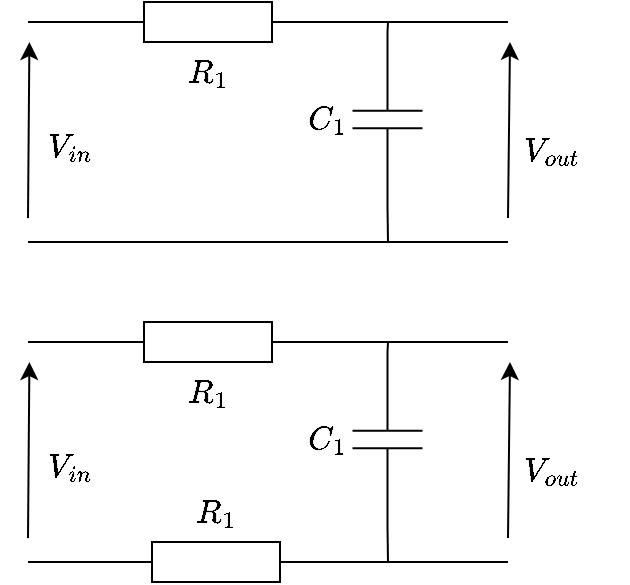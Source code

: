 <mxfile version="26.0.3">
  <diagram name="Σελίδα-1" id="eIitHSgUbr_Ef1hGLhfr">
    <mxGraphModel dx="1167" dy="628" grid="1" gridSize="10" guides="1" tooltips="1" connect="1" arrows="1" fold="1" page="1" pageScale="1" pageWidth="827" pageHeight="1169" math="1" shadow="0">
      <root>
        <mxCell id="0" />
        <mxCell id="1" parent="0" />
        <mxCell id="EfQFGKJvnnYAsufmfuI2-1" value="" style="pointerEvents=1;verticalLabelPosition=bottom;shadow=0;dashed=0;align=center;html=1;verticalAlign=top;shape=mxgraph.electrical.resistors.resistor_1;" vertex="1" parent="1">
          <mxGeometry x="360" y="280" width="100" height="20" as="geometry" />
        </mxCell>
        <mxCell id="EfQFGKJvnnYAsufmfuI2-2" value="" style="pointerEvents=1;verticalLabelPosition=bottom;shadow=0;dashed=0;align=center;html=1;verticalAlign=top;shape=mxgraph.electrical.capacitors.capacitor_1;rotation=90;" vertex="1" parent="1">
          <mxGeometry x="456" y="321.25" width="87.5" height="35" as="geometry" />
        </mxCell>
        <mxCell id="EfQFGKJvnnYAsufmfuI2-3" value="" style="endArrow=none;html=1;rounded=0;entryX=0;entryY=0.5;entryDx=0;entryDy=0;entryPerimeter=0;exitX=1;exitY=0.5;exitDx=0;exitDy=0;exitPerimeter=0;" edge="1" parent="1" source="EfQFGKJvnnYAsufmfuI2-1" target="EfQFGKJvnnYAsufmfuI2-2">
          <mxGeometry width="50" height="50" relative="1" as="geometry">
            <mxPoint x="420" y="380" as="sourcePoint" />
            <mxPoint x="470" y="330" as="targetPoint" />
            <Array as="points">
              <mxPoint x="500" y="290" />
            </Array>
          </mxGeometry>
        </mxCell>
        <mxCell id="EfQFGKJvnnYAsufmfuI2-7" value="$$R_1$$" style="text;html=1;align=center;verticalAlign=middle;whiteSpace=wrap;rounded=0;fontSize=14;" vertex="1" parent="1">
          <mxGeometry x="380" y="300" width="60" height="30" as="geometry" />
        </mxCell>
        <mxCell id="EfQFGKJvnnYAsufmfuI2-8" value="$$C_1$$" style="text;html=1;align=center;verticalAlign=middle;whiteSpace=wrap;rounded=0;fontSize=14;" vertex="1" parent="1">
          <mxGeometry x="440" y="323.75" width="60" height="30" as="geometry" />
        </mxCell>
        <mxCell id="EfQFGKJvnnYAsufmfuI2-12" value="" style="endArrow=none;html=1;rounded=0;" edge="1" parent="1">
          <mxGeometry width="50" height="50" relative="1" as="geometry">
            <mxPoint x="320" y="400" as="sourcePoint" />
            <mxPoint x="560" y="400" as="targetPoint" />
          </mxGeometry>
        </mxCell>
        <mxCell id="EfQFGKJvnnYAsufmfuI2-13" value="" style="endArrow=none;html=1;rounded=0;entryX=1;entryY=0.5;entryDx=0;entryDy=0;entryPerimeter=0;" edge="1" parent="1" target="EfQFGKJvnnYAsufmfuI2-2">
          <mxGeometry width="50" height="50" relative="1" as="geometry">
            <mxPoint x="500" y="400" as="sourcePoint" />
            <mxPoint x="470" y="330" as="targetPoint" />
          </mxGeometry>
        </mxCell>
        <mxCell id="EfQFGKJvnnYAsufmfuI2-14" value="" style="endArrow=none;html=1;rounded=0;" edge="1" parent="1">
          <mxGeometry width="50" height="50" relative="1" as="geometry">
            <mxPoint x="560" y="290" as="sourcePoint" />
            <mxPoint x="500" y="290" as="targetPoint" />
          </mxGeometry>
        </mxCell>
        <mxCell id="EfQFGKJvnnYAsufmfuI2-15" value="" style="endArrow=classic;html=1;rounded=0;entryX=0.007;entryY=1.097;entryDx=0;entryDy=0;entryPerimeter=0;" edge="1" parent="1">
          <mxGeometry width="50" height="50" relative="1" as="geometry">
            <mxPoint x="320" y="388.06" as="sourcePoint" />
            <mxPoint x="320.7" y="300.0" as="targetPoint" />
          </mxGeometry>
        </mxCell>
        <mxCell id="EfQFGKJvnnYAsufmfuI2-16" value="$$V_{in}$$" style="edgeLabel;html=1;align=center;verticalAlign=middle;resizable=0;points=[];fontSize=14;" vertex="1" connectable="0" parent="EfQFGKJvnnYAsufmfuI2-15">
          <mxGeometry x="-0.09" y="-1" relative="1" as="geometry">
            <mxPoint x="19" y="4" as="offset" />
          </mxGeometry>
        </mxCell>
        <mxCell id="EfQFGKJvnnYAsufmfuI2-17" value="" style="endArrow=classic;html=1;rounded=0;entryX=0.007;entryY=1.097;entryDx=0;entryDy=0;entryPerimeter=0;" edge="1" parent="1">
          <mxGeometry width="50" height="50" relative="1" as="geometry">
            <mxPoint x="560" y="388" as="sourcePoint" />
            <mxPoint x="561" y="300" as="targetPoint" />
          </mxGeometry>
        </mxCell>
        <mxCell id="EfQFGKJvnnYAsufmfuI2-18" value="$$V_{out}$$" style="edgeLabel;html=1;align=center;verticalAlign=middle;resizable=0;points=[];fontSize=14;" vertex="1" connectable="0" parent="EfQFGKJvnnYAsufmfuI2-17">
          <mxGeometry x="-0.09" y="-1" relative="1" as="geometry">
            <mxPoint x="19" y="6" as="offset" />
          </mxGeometry>
        </mxCell>
        <mxCell id="EfQFGKJvnnYAsufmfuI2-22" value="" style="endArrow=none;html=1;rounded=0;entryX=0;entryY=0.5;entryDx=0;entryDy=0;entryPerimeter=0;" edge="1" parent="1" target="EfQFGKJvnnYAsufmfuI2-1">
          <mxGeometry width="50" height="50" relative="1" as="geometry">
            <mxPoint x="320" y="290" as="sourcePoint" />
            <mxPoint x="420" y="340" as="targetPoint" />
          </mxGeometry>
        </mxCell>
        <mxCell id="EfQFGKJvnnYAsufmfuI2-23" value="" style="pointerEvents=1;verticalLabelPosition=bottom;shadow=0;dashed=0;align=center;html=1;verticalAlign=top;shape=mxgraph.electrical.resistors.resistor_1;" vertex="1" parent="1">
          <mxGeometry x="360" y="440" width="100" height="20" as="geometry" />
        </mxCell>
        <mxCell id="EfQFGKJvnnYAsufmfuI2-24" value="" style="pointerEvents=1;verticalLabelPosition=bottom;shadow=0;dashed=0;align=center;html=1;verticalAlign=top;shape=mxgraph.electrical.capacitors.capacitor_1;rotation=90;" vertex="1" parent="1">
          <mxGeometry x="456" y="481.25" width="87.5" height="35" as="geometry" />
        </mxCell>
        <mxCell id="EfQFGKJvnnYAsufmfuI2-25" value="" style="endArrow=none;html=1;rounded=0;entryX=0;entryY=0.5;entryDx=0;entryDy=0;entryPerimeter=0;exitX=1;exitY=0.5;exitDx=0;exitDy=0;exitPerimeter=0;" edge="1" parent="1" source="EfQFGKJvnnYAsufmfuI2-23" target="EfQFGKJvnnYAsufmfuI2-24">
          <mxGeometry width="50" height="50" relative="1" as="geometry">
            <mxPoint x="420" y="540" as="sourcePoint" />
            <mxPoint x="470" y="490" as="targetPoint" />
            <Array as="points">
              <mxPoint x="500" y="450" />
            </Array>
          </mxGeometry>
        </mxCell>
        <mxCell id="EfQFGKJvnnYAsufmfuI2-26" value="$$R_1$$" style="text;html=1;align=center;verticalAlign=middle;whiteSpace=wrap;rounded=0;fontSize=14;" vertex="1" parent="1">
          <mxGeometry x="380" y="460" width="60" height="30" as="geometry" />
        </mxCell>
        <mxCell id="EfQFGKJvnnYAsufmfuI2-27" value="$$C_1$$" style="text;html=1;align=center;verticalAlign=middle;whiteSpace=wrap;rounded=0;fontSize=14;" vertex="1" parent="1">
          <mxGeometry x="440" y="483.75" width="60" height="30" as="geometry" />
        </mxCell>
        <mxCell id="EfQFGKJvnnYAsufmfuI2-28" value="" style="endArrow=none;html=1;rounded=0;" edge="1" parent="1" source="EfQFGKJvnnYAsufmfuI2-36">
          <mxGeometry width="50" height="50" relative="1" as="geometry">
            <mxPoint x="320" y="560" as="sourcePoint" />
            <mxPoint x="560" y="560" as="targetPoint" />
          </mxGeometry>
        </mxCell>
        <mxCell id="EfQFGKJvnnYAsufmfuI2-29" value="" style="endArrow=none;html=1;rounded=0;entryX=1;entryY=0.5;entryDx=0;entryDy=0;entryPerimeter=0;" edge="1" parent="1" target="EfQFGKJvnnYAsufmfuI2-24">
          <mxGeometry width="50" height="50" relative="1" as="geometry">
            <mxPoint x="500" y="560" as="sourcePoint" />
            <mxPoint x="470" y="490" as="targetPoint" />
          </mxGeometry>
        </mxCell>
        <mxCell id="EfQFGKJvnnYAsufmfuI2-30" value="" style="endArrow=none;html=1;rounded=0;" edge="1" parent="1">
          <mxGeometry width="50" height="50" relative="1" as="geometry">
            <mxPoint x="560" y="450" as="sourcePoint" />
            <mxPoint x="500" y="450" as="targetPoint" />
          </mxGeometry>
        </mxCell>
        <mxCell id="EfQFGKJvnnYAsufmfuI2-31" value="" style="endArrow=classic;html=1;rounded=0;entryX=0.007;entryY=1.097;entryDx=0;entryDy=0;entryPerimeter=0;" edge="1" parent="1">
          <mxGeometry width="50" height="50" relative="1" as="geometry">
            <mxPoint x="320" y="548.06" as="sourcePoint" />
            <mxPoint x="320.7" y="460.0" as="targetPoint" />
          </mxGeometry>
        </mxCell>
        <mxCell id="EfQFGKJvnnYAsufmfuI2-32" value="$$V_{in}$$" style="edgeLabel;html=1;align=center;verticalAlign=middle;resizable=0;points=[];fontSize=14;" vertex="1" connectable="0" parent="EfQFGKJvnnYAsufmfuI2-31">
          <mxGeometry x="-0.09" y="-1" relative="1" as="geometry">
            <mxPoint x="19" y="4" as="offset" />
          </mxGeometry>
        </mxCell>
        <mxCell id="EfQFGKJvnnYAsufmfuI2-33" value="" style="endArrow=classic;html=1;rounded=0;entryX=0.007;entryY=1.097;entryDx=0;entryDy=0;entryPerimeter=0;" edge="1" parent="1">
          <mxGeometry width="50" height="50" relative="1" as="geometry">
            <mxPoint x="560" y="548" as="sourcePoint" />
            <mxPoint x="561" y="460" as="targetPoint" />
          </mxGeometry>
        </mxCell>
        <mxCell id="EfQFGKJvnnYAsufmfuI2-34" value="$$V_{out}$$" style="edgeLabel;html=1;align=center;verticalAlign=middle;resizable=0;points=[];fontSize=14;" vertex="1" connectable="0" parent="EfQFGKJvnnYAsufmfuI2-33">
          <mxGeometry x="-0.09" y="-1" relative="1" as="geometry">
            <mxPoint x="19" y="6" as="offset" />
          </mxGeometry>
        </mxCell>
        <mxCell id="EfQFGKJvnnYAsufmfuI2-35" value="" style="endArrow=none;html=1;rounded=0;entryX=0;entryY=0.5;entryDx=0;entryDy=0;entryPerimeter=0;" edge="1" parent="1" target="EfQFGKJvnnYAsufmfuI2-23">
          <mxGeometry width="50" height="50" relative="1" as="geometry">
            <mxPoint x="320" y="450" as="sourcePoint" />
            <mxPoint x="420" y="500" as="targetPoint" />
          </mxGeometry>
        </mxCell>
        <mxCell id="EfQFGKJvnnYAsufmfuI2-37" value="" style="endArrow=none;html=1;rounded=0;" edge="1" parent="1" target="EfQFGKJvnnYAsufmfuI2-36">
          <mxGeometry width="50" height="50" relative="1" as="geometry">
            <mxPoint x="320" y="560" as="sourcePoint" />
            <mxPoint x="560" y="560" as="targetPoint" />
          </mxGeometry>
        </mxCell>
        <mxCell id="EfQFGKJvnnYAsufmfuI2-36" value="" style="pointerEvents=1;verticalLabelPosition=bottom;shadow=0;dashed=0;align=center;html=1;verticalAlign=top;shape=mxgraph.electrical.resistors.resistor_1;" vertex="1" parent="1">
          <mxGeometry x="364" y="550" width="100" height="20" as="geometry" />
        </mxCell>
        <mxCell id="EfQFGKJvnnYAsufmfuI2-38" value="$$R_1$$" style="text;html=1;align=center;verticalAlign=middle;whiteSpace=wrap;rounded=0;fontSize=14;" vertex="1" parent="1">
          <mxGeometry x="384" y="520" width="60" height="30" as="geometry" />
        </mxCell>
      </root>
    </mxGraphModel>
  </diagram>
</mxfile>
